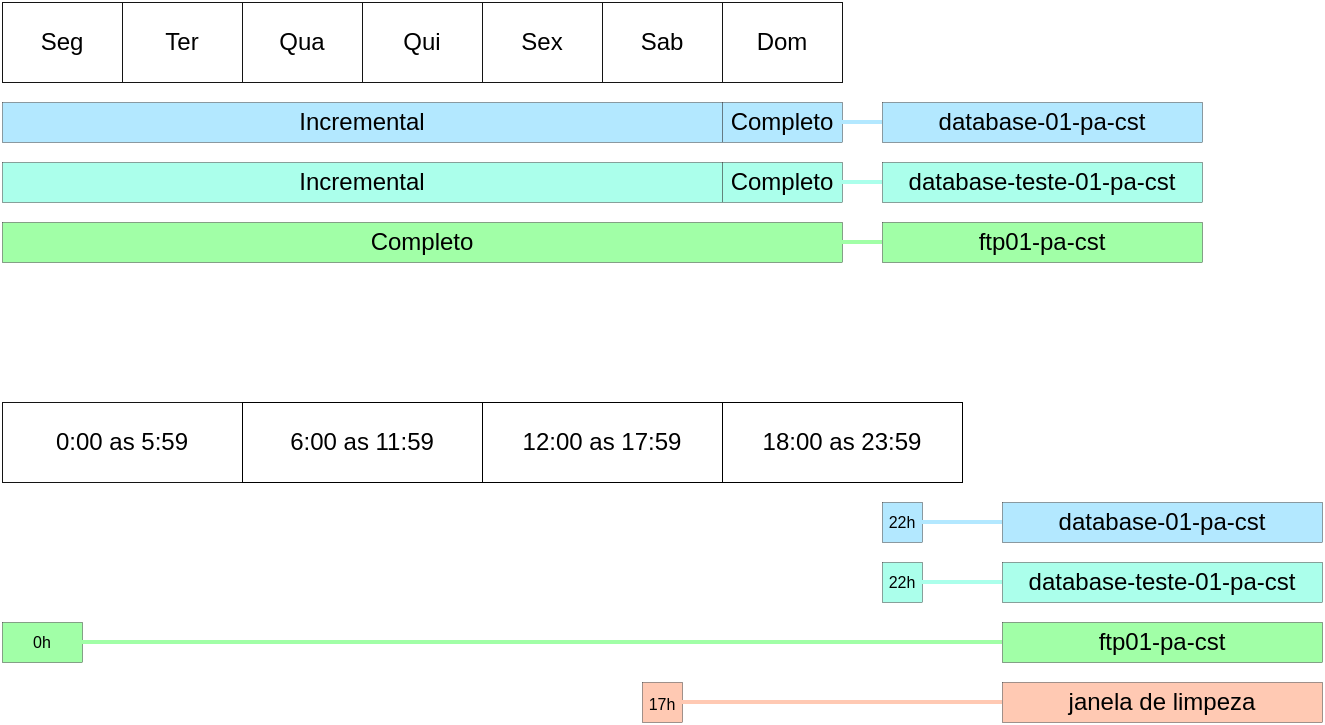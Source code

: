 <mxfile version="20.8.20" type="github">
  <diagram name="Página-1" id="baXtOwrCh4IEvoJjOM4s">
    <mxGraphModel dx="610" dy="477" grid="1" gridSize="10" guides="1" tooltips="1" connect="1" arrows="1" fold="1" page="1" pageScale="1" pageWidth="827" pageHeight="1169" math="0" shadow="0">
      <root>
        <mxCell id="0" />
        <mxCell id="1" parent="0" />
        <mxCell id="4ScxBSEJoBfUc2GUGg9C-21" value="&lt;div&gt;0:00 as 5:59&lt;/div&gt;" style="rounded=0;whiteSpace=wrap;html=1;strokeColor=#141414;strokeWidth=0.5;" parent="1" vertex="1">
          <mxGeometry x="40" y="880" width="120" height="40" as="geometry" />
        </mxCell>
        <mxCell id="4ScxBSEJoBfUc2GUGg9C-22" value="&lt;div&gt;6:00 as 11:59&lt;/div&gt;" style="rounded=0;whiteSpace=wrap;html=1;strokeWidth=0.5;" parent="1" vertex="1">
          <mxGeometry x="160" y="880" width="120" height="40" as="geometry" />
        </mxCell>
        <mxCell id="4ScxBSEJoBfUc2GUGg9C-23" value="&lt;div&gt;12:00 as 17:59&lt;/div&gt;" style="rounded=0;whiteSpace=wrap;html=1;strokeWidth=0.5;" parent="1" vertex="1">
          <mxGeometry x="280" y="880" width="120" height="40" as="geometry" />
        </mxCell>
        <mxCell id="4ScxBSEJoBfUc2GUGg9C-24" value="&lt;div&gt;18:00 as 23:59&lt;/div&gt;" style="rounded=0;whiteSpace=wrap;html=1;strokeWidth=0.5;" parent="1" vertex="1">
          <mxGeometry x="400" y="880" width="120" height="40" as="geometry" />
        </mxCell>
        <mxCell id="4ScxBSEJoBfUc2GUGg9C-25" value="&lt;font style=&quot;font-size: 8px;&quot;&gt;22h&lt;/font&gt;" style="rounded=0;whiteSpace=wrap;html=1;strokeColor=#141414;strokeWidth=0.2;fillColor=#B3E8FF;fontSize=8;" parent="1" vertex="1">
          <mxGeometry x="480" y="930" width="20" height="20" as="geometry" />
        </mxCell>
        <mxCell id="4ScxBSEJoBfUc2GUGg9C-26" value="database-01-pa-cst" style="rounded=0;whiteSpace=wrap;html=1;strokeColor=#141414;strokeWidth=0.2;fillColor=#B3E8FF;" parent="1" vertex="1">
          <mxGeometry x="540" y="930" width="160" height="20" as="geometry" />
        </mxCell>
        <mxCell id="4ScxBSEJoBfUc2GUGg9C-27" value="&lt;div&gt;22h&lt;/div&gt;" style="rounded=0;whiteSpace=wrap;html=1;strokeColor=#141414;strokeWidth=0.2;fillColor=#ABFFEB;fontSize=8;" parent="1" vertex="1">
          <mxGeometry x="480" y="960" width="20" height="20" as="geometry" />
        </mxCell>
        <mxCell id="4ScxBSEJoBfUc2GUGg9C-29" value="database-teste-01-pa-cst" style="rounded=0;whiteSpace=wrap;html=1;strokeColor=#141414;strokeWidth=0.2;fillColor=#ABFFEB;" parent="1" vertex="1">
          <mxGeometry x="540" y="960" width="160" height="20" as="geometry" />
        </mxCell>
        <mxCell id="4ScxBSEJoBfUc2GUGg9C-30" value="0h" style="rounded=0;whiteSpace=wrap;html=1;strokeColor=#141414;strokeWidth=0.2;fillColor=#A1FFA7;fontSize=8;" parent="1" vertex="1">
          <mxGeometry x="40" y="990" width="40" height="20" as="geometry" />
        </mxCell>
        <mxCell id="4ScxBSEJoBfUc2GUGg9C-31" value="ftp01-pa-cst" style="rounded=0;whiteSpace=wrap;html=1;strokeColor=#141414;strokeWidth=0.2;fillColor=#A1FFA7;" parent="1" vertex="1">
          <mxGeometry x="540" y="990" width="160" height="20" as="geometry" />
        </mxCell>
        <mxCell id="4ScxBSEJoBfUc2GUGg9C-32" value="" style="endArrow=none;html=1;rounded=0;exitX=1;exitY=0.5;exitDx=0;exitDy=0;entryX=0;entryY=0.5;entryDx=0;entryDy=0;strokeColor=#A1FFA7;strokeWidth=2;" parent="1" source="4ScxBSEJoBfUc2GUGg9C-30" target="4ScxBSEJoBfUc2GUGg9C-31" edge="1">
          <mxGeometry width="50" height="50" relative="1" as="geometry">
            <mxPoint x="240" y="1020" as="sourcePoint" />
            <mxPoint x="290" y="970" as="targetPoint" />
          </mxGeometry>
        </mxCell>
        <mxCell id="4ScxBSEJoBfUc2GUGg9C-33" value="" style="endArrow=none;html=1;rounded=0;strokeColor=#ABFFEB;entryX=0;entryY=0.5;entryDx=0;entryDy=0;exitX=1;exitY=0.5;exitDx=0;exitDy=0;strokeWidth=2;" parent="1" source="4ScxBSEJoBfUc2GUGg9C-27" target="4ScxBSEJoBfUc2GUGg9C-29" edge="1">
          <mxGeometry width="50" height="50" relative="1" as="geometry">
            <mxPoint x="400" y="980" as="sourcePoint" />
            <mxPoint x="450" y="930" as="targetPoint" />
          </mxGeometry>
        </mxCell>
        <mxCell id="4ScxBSEJoBfUc2GUGg9C-35" value="" style="endArrow=none;html=1;rounded=0;strokeColor=#B3E8FF;entryX=0;entryY=0.5;entryDx=0;entryDy=0;exitX=1;exitY=0.5;exitDx=0;exitDy=0;strokeWidth=2;" parent="1" source="4ScxBSEJoBfUc2GUGg9C-25" target="4ScxBSEJoBfUc2GUGg9C-26" edge="1">
          <mxGeometry width="50" height="50" relative="1" as="geometry">
            <mxPoint x="410" y="930" as="sourcePoint" />
            <mxPoint x="460" y="880" as="targetPoint" />
          </mxGeometry>
        </mxCell>
        <mxCell id="4ScxBSEJoBfUc2GUGg9C-38" value="Seg" style="rounded=0;whiteSpace=wrap;html=1;strokeColor=#141414;strokeWidth=0.5;" parent="1" vertex="1">
          <mxGeometry x="40" y="680" width="60" height="40" as="geometry" />
        </mxCell>
        <mxCell id="4ScxBSEJoBfUc2GUGg9C-39" value="Ter" style="rounded=0;whiteSpace=wrap;html=1;strokeColor=#141414;strokeWidth=0.5;" parent="1" vertex="1">
          <mxGeometry x="100" y="680" width="60" height="40" as="geometry" />
        </mxCell>
        <mxCell id="4ScxBSEJoBfUc2GUGg9C-40" value="Qua" style="rounded=0;whiteSpace=wrap;html=1;strokeColor=#141414;strokeWidth=0.5;" parent="1" vertex="1">
          <mxGeometry x="160" y="680" width="60" height="40" as="geometry" />
        </mxCell>
        <mxCell id="4ScxBSEJoBfUc2GUGg9C-41" value="Qui" style="rounded=0;whiteSpace=wrap;html=1;strokeColor=#141414;strokeWidth=0.5;" parent="1" vertex="1">
          <mxGeometry x="220" y="680" width="60" height="40" as="geometry" />
        </mxCell>
        <mxCell id="4ScxBSEJoBfUc2GUGg9C-42" value="Sex" style="rounded=0;whiteSpace=wrap;html=1;strokeColor=#141414;strokeWidth=0.5;" parent="1" vertex="1">
          <mxGeometry x="280" y="680" width="60" height="40" as="geometry" />
        </mxCell>
        <mxCell id="4ScxBSEJoBfUc2GUGg9C-43" value="Sab" style="rounded=0;whiteSpace=wrap;html=1;strokeColor=#141414;strokeWidth=0.5;" parent="1" vertex="1">
          <mxGeometry x="340" y="680" width="60" height="40" as="geometry" />
        </mxCell>
        <mxCell id="4ScxBSEJoBfUc2GUGg9C-44" value="Dom" style="rounded=0;whiteSpace=wrap;html=1;strokeColor=#141414;strokeWidth=0.5;" parent="1" vertex="1">
          <mxGeometry x="400" y="680" width="60" height="40" as="geometry" />
        </mxCell>
        <mxCell id="4ScxBSEJoBfUc2GUGg9C-45" value="Completo" style="rounded=0;whiteSpace=wrap;html=1;strokeColor=#141414;strokeWidth=0.2;fillColor=#A1FFA7;" parent="1" vertex="1">
          <mxGeometry x="40" y="790" width="420" height="20" as="geometry" />
        </mxCell>
        <mxCell id="4ScxBSEJoBfUc2GUGg9C-46" value="ftp01-pa-cst" style="rounded=0;whiteSpace=wrap;html=1;strokeColor=#141414;strokeWidth=0.2;fillColor=#A1FFA7;" parent="1" vertex="1">
          <mxGeometry x="480" y="790" width="160" height="20" as="geometry" />
        </mxCell>
        <mxCell id="4ScxBSEJoBfUc2GUGg9C-47" value="" style="endArrow=none;html=1;rounded=0;exitX=1;exitY=0.5;exitDx=0;exitDy=0;entryX=0;entryY=0.5;entryDx=0;entryDy=0;strokeColor=#A1FFA7;strokeWidth=2;" parent="1" source="4ScxBSEJoBfUc2GUGg9C-45" target="4ScxBSEJoBfUc2GUGg9C-46" edge="1">
          <mxGeometry width="50" height="50" relative="1" as="geometry">
            <mxPoint x="180" y="820" as="sourcePoint" />
            <mxPoint x="230" y="770" as="targetPoint" />
          </mxGeometry>
        </mxCell>
        <mxCell id="4ScxBSEJoBfUc2GUGg9C-48" value="Completo" style="rounded=0;whiteSpace=wrap;html=1;strokeColor=#141414;strokeWidth=0.2;fillColor=#ABFFEB;" parent="1" vertex="1">
          <mxGeometry x="400" y="760" width="60" height="20" as="geometry" />
        </mxCell>
        <mxCell id="4ScxBSEJoBfUc2GUGg9C-49" value="database-teste-01-pa-cst" style="rounded=0;whiteSpace=wrap;html=1;strokeColor=#141414;strokeWidth=0.2;fillColor=#ABFFEB;" parent="1" vertex="1">
          <mxGeometry x="480" y="760" width="160" height="20" as="geometry" />
        </mxCell>
        <mxCell id="4ScxBSEJoBfUc2GUGg9C-50" value="" style="endArrow=none;html=1;rounded=0;strokeColor=#ABFFEB;entryX=0;entryY=0.5;entryDx=0;entryDy=0;exitX=1;exitY=0.5;exitDx=0;exitDy=0;strokeWidth=2;" parent="1" source="4ScxBSEJoBfUc2GUGg9C-48" target="4ScxBSEJoBfUc2GUGg9C-49" edge="1">
          <mxGeometry width="50" height="50" relative="1" as="geometry">
            <mxPoint x="340" y="780" as="sourcePoint" />
            <mxPoint x="390" y="730" as="targetPoint" />
          </mxGeometry>
        </mxCell>
        <mxCell id="4ScxBSEJoBfUc2GUGg9C-51" value="Completo" style="rounded=0;whiteSpace=wrap;html=1;strokeColor=#141414;strokeWidth=0.2;fillColor=#B3E8FF;" parent="1" vertex="1">
          <mxGeometry x="400" y="730" width="60" height="20" as="geometry" />
        </mxCell>
        <mxCell id="4ScxBSEJoBfUc2GUGg9C-52" value="database-01-pa-cst" style="rounded=0;whiteSpace=wrap;html=1;strokeColor=#141414;strokeWidth=0.2;fillColor=#B3E8FF;" parent="1" vertex="1">
          <mxGeometry x="480" y="730" width="160" height="20" as="geometry" />
        </mxCell>
        <mxCell id="4ScxBSEJoBfUc2GUGg9C-53" value="" style="endArrow=none;html=1;rounded=0;strokeColor=#B3E8FF;entryX=0;entryY=0.5;entryDx=0;entryDy=0;exitX=1;exitY=0.5;exitDx=0;exitDy=0;strokeWidth=2;" parent="1" source="4ScxBSEJoBfUc2GUGg9C-51" target="4ScxBSEJoBfUc2GUGg9C-52" edge="1">
          <mxGeometry width="50" height="50" relative="1" as="geometry">
            <mxPoint x="350" y="730" as="sourcePoint" />
            <mxPoint x="400" y="680" as="targetPoint" />
          </mxGeometry>
        </mxCell>
        <mxCell id="4ScxBSEJoBfUc2GUGg9C-54" value="Incremental" style="rounded=0;whiteSpace=wrap;html=1;strokeColor=#141414;strokeWidth=0.2;fillColor=#ABFFEB;" parent="1" vertex="1">
          <mxGeometry x="40" y="760" width="360" height="20" as="geometry" />
        </mxCell>
        <mxCell id="4ScxBSEJoBfUc2GUGg9C-55" value="Incremental" style="rounded=0;whiteSpace=wrap;html=1;strokeColor=#141414;strokeWidth=0.2;fillColor=#B3E8FF;" parent="1" vertex="1">
          <mxGeometry x="40" y="730" width="360" height="20" as="geometry" />
        </mxCell>
        <mxCell id="SSgZiEwy1ksIux-Pg7zx-1" value="&lt;font style=&quot;font-size: 8px;&quot;&gt;17h&lt;/font&gt;" style="rounded=0;whiteSpace=wrap;html=1;strokeColor=#141414;strokeWidth=0.2;fillColor=#FFC9B3;" vertex="1" parent="1">
          <mxGeometry x="360" y="1020" width="20" height="20" as="geometry" />
        </mxCell>
        <mxCell id="SSgZiEwy1ksIux-Pg7zx-2" value="janela de limpeza" style="rounded=0;whiteSpace=wrap;html=1;strokeColor=#141414;strokeWidth=0.2;fillColor=#FFC9B3;" vertex="1" parent="1">
          <mxGeometry x="540" y="1020" width="160" height="20" as="geometry" />
        </mxCell>
        <mxCell id="SSgZiEwy1ksIux-Pg7zx-3" value="" style="endArrow=none;html=1;rounded=0;strokeColor=#FFC9B3;entryX=0;entryY=0.5;entryDx=0;entryDy=0;strokeWidth=2;exitX=1;exitY=0.5;exitDx=0;exitDy=0;" edge="1" parent="1" source="SSgZiEwy1ksIux-Pg7zx-1" target="SSgZiEwy1ksIux-Pg7zx-2">
          <mxGeometry width="50" height="50" relative="1" as="geometry">
            <mxPoint x="400" y="1030" as="sourcePoint" />
            <mxPoint x="530" y="1029.66" as="targetPoint" />
          </mxGeometry>
        </mxCell>
      </root>
    </mxGraphModel>
  </diagram>
</mxfile>
